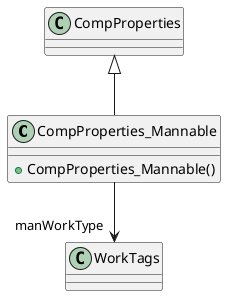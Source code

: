 @startuml
class CompProperties_Mannable {
    + CompProperties_Mannable()
}
CompProperties <|-- CompProperties_Mannable
CompProperties_Mannable --> "manWorkType" WorkTags
@enduml
